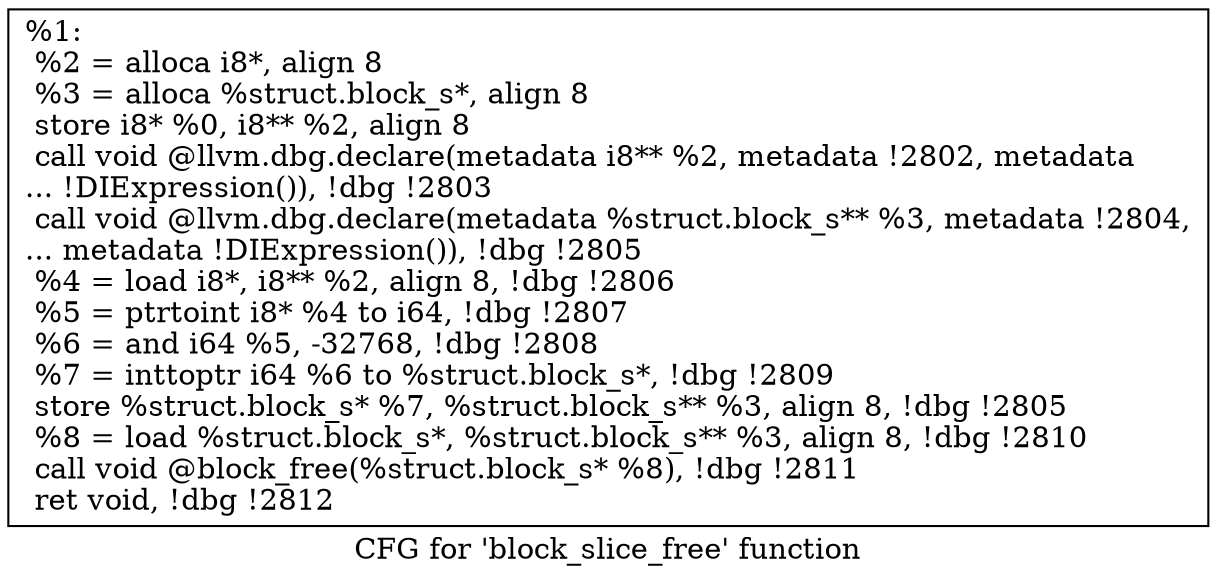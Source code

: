 digraph "CFG for 'block_slice_free' function" {
	label="CFG for 'block_slice_free' function";

	Node0x5568513fb4e0 [shape=record,label="{%1:\l  %2 = alloca i8*, align 8\l  %3 = alloca %struct.block_s*, align 8\l  store i8* %0, i8** %2, align 8\l  call void @llvm.dbg.declare(metadata i8** %2, metadata !2802, metadata\l... !DIExpression()), !dbg !2803\l  call void @llvm.dbg.declare(metadata %struct.block_s** %3, metadata !2804,\l... metadata !DIExpression()), !dbg !2805\l  %4 = load i8*, i8** %2, align 8, !dbg !2806\l  %5 = ptrtoint i8* %4 to i64, !dbg !2807\l  %6 = and i64 %5, -32768, !dbg !2808\l  %7 = inttoptr i64 %6 to %struct.block_s*, !dbg !2809\l  store %struct.block_s* %7, %struct.block_s** %3, align 8, !dbg !2805\l  %8 = load %struct.block_s*, %struct.block_s** %3, align 8, !dbg !2810\l  call void @block_free(%struct.block_s* %8), !dbg !2811\l  ret void, !dbg !2812\l}"];
}
